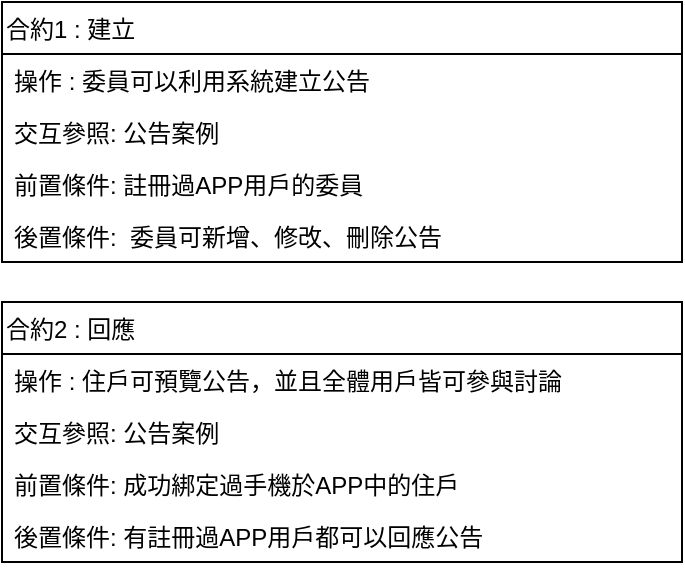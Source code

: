 <mxfile>
    <diagram id="9tPoMudD0EsFpAGn6Bpd" name="合約圖">
        <mxGraphModel dx="760" dy="568" grid="1" gridSize="10" guides="1" tooltips="1" connect="1" arrows="1" fold="1" page="1" pageScale="1" pageWidth="827" pageHeight="1169" math="0" shadow="0">
            <root>
                <mxCell id="0"/>
                <mxCell id="1" parent="0"/>
                <mxCell id="5" value="合約1 : 建立" style="swimlane;fontStyle=0;childLayout=stackLayout;horizontal=1;startSize=26;fillColor=none;horizontalStack=0;resizeParent=1;resizeParentMax=0;resizeLast=0;collapsible=1;marginBottom=0;align=left;" parent="1" vertex="1">
                    <mxGeometry x="220" y="150" width="340" height="130" as="geometry"/>
                </mxCell>
                <mxCell id="6" value="操作 : 委員可以利用系統建立公告" style="text;strokeColor=none;fillColor=none;align=left;verticalAlign=top;spacingLeft=4;spacingRight=4;overflow=hidden;rotatable=0;points=[[0,0.5],[1,0.5]];portConstraint=eastwest;" parent="5" vertex="1">
                    <mxGeometry y="26" width="340" height="26" as="geometry"/>
                </mxCell>
                <mxCell id="7" value="交互參照: 公告案例" style="text;strokeColor=none;fillColor=none;align=left;verticalAlign=top;spacingLeft=4;spacingRight=4;overflow=hidden;rotatable=0;points=[[0,0.5],[1,0.5]];portConstraint=eastwest;" parent="5" vertex="1">
                    <mxGeometry y="52" width="340" height="26" as="geometry"/>
                </mxCell>
                <mxCell id="8" value="前置條件: 註冊過APP用戶的委員" style="text;strokeColor=none;fillColor=none;align=left;verticalAlign=top;spacingLeft=4;spacingRight=4;overflow=hidden;rotatable=0;points=[[0,0.5],[1,0.5]];portConstraint=eastwest;" parent="5" vertex="1">
                    <mxGeometry y="78" width="340" height="26" as="geometry"/>
                </mxCell>
                <mxCell id="10" value="後置條件:  委員可新增、修改、刪除公告" style="text;strokeColor=none;fillColor=none;align=left;verticalAlign=top;spacingLeft=4;spacingRight=4;overflow=hidden;rotatable=0;points=[[0,0.5],[1,0.5]];portConstraint=eastwest;" parent="5" vertex="1">
                    <mxGeometry y="104" width="340" height="26" as="geometry"/>
                </mxCell>
                <mxCell id="11" value="合約2 : 回應" style="swimlane;fontStyle=0;childLayout=stackLayout;horizontal=1;startSize=26;fillColor=none;horizontalStack=0;resizeParent=1;resizeParentMax=0;resizeLast=0;collapsible=1;marginBottom=0;align=left;" parent="1" vertex="1">
                    <mxGeometry x="220" y="300" width="340" height="130" as="geometry"/>
                </mxCell>
                <mxCell id="12" value="操作 : 住戶可預覽公告，並且全體用戶皆可參與討論" style="text;strokeColor=none;fillColor=none;align=left;verticalAlign=top;spacingLeft=4;spacingRight=4;overflow=hidden;rotatable=0;points=[[0,0.5],[1,0.5]];portConstraint=eastwest;" parent="11" vertex="1">
                    <mxGeometry y="26" width="340" height="26" as="geometry"/>
                </mxCell>
                <mxCell id="13" value="交互參照: 公告案例" style="text;strokeColor=none;fillColor=none;align=left;verticalAlign=top;spacingLeft=4;spacingRight=4;overflow=hidden;rotatable=0;points=[[0,0.5],[1,0.5]];portConstraint=eastwest;" parent="11" vertex="1">
                    <mxGeometry y="52" width="340" height="26" as="geometry"/>
                </mxCell>
                <mxCell id="14" value="前置條件: 成功綁定過手機於APP中的住戶" style="text;strokeColor=none;fillColor=none;align=left;verticalAlign=top;spacingLeft=4;spacingRight=4;overflow=hidden;rotatable=0;points=[[0,0.5],[1,0.5]];portConstraint=eastwest;" parent="11" vertex="1">
                    <mxGeometry y="78" width="340" height="26" as="geometry"/>
                </mxCell>
                <mxCell id="15" value="後置條件: 有註冊過APP用戶都可以回應公告" style="text;strokeColor=none;fillColor=none;align=left;verticalAlign=top;spacingLeft=4;spacingRight=4;overflow=hidden;rotatable=0;points=[[0,0.5],[1,0.5]];portConstraint=eastwest;" parent="11" vertex="1">
                    <mxGeometry y="104" width="340" height="26" as="geometry"/>
                </mxCell>
            </root>
        </mxGraphModel>
    </diagram>
</mxfile>